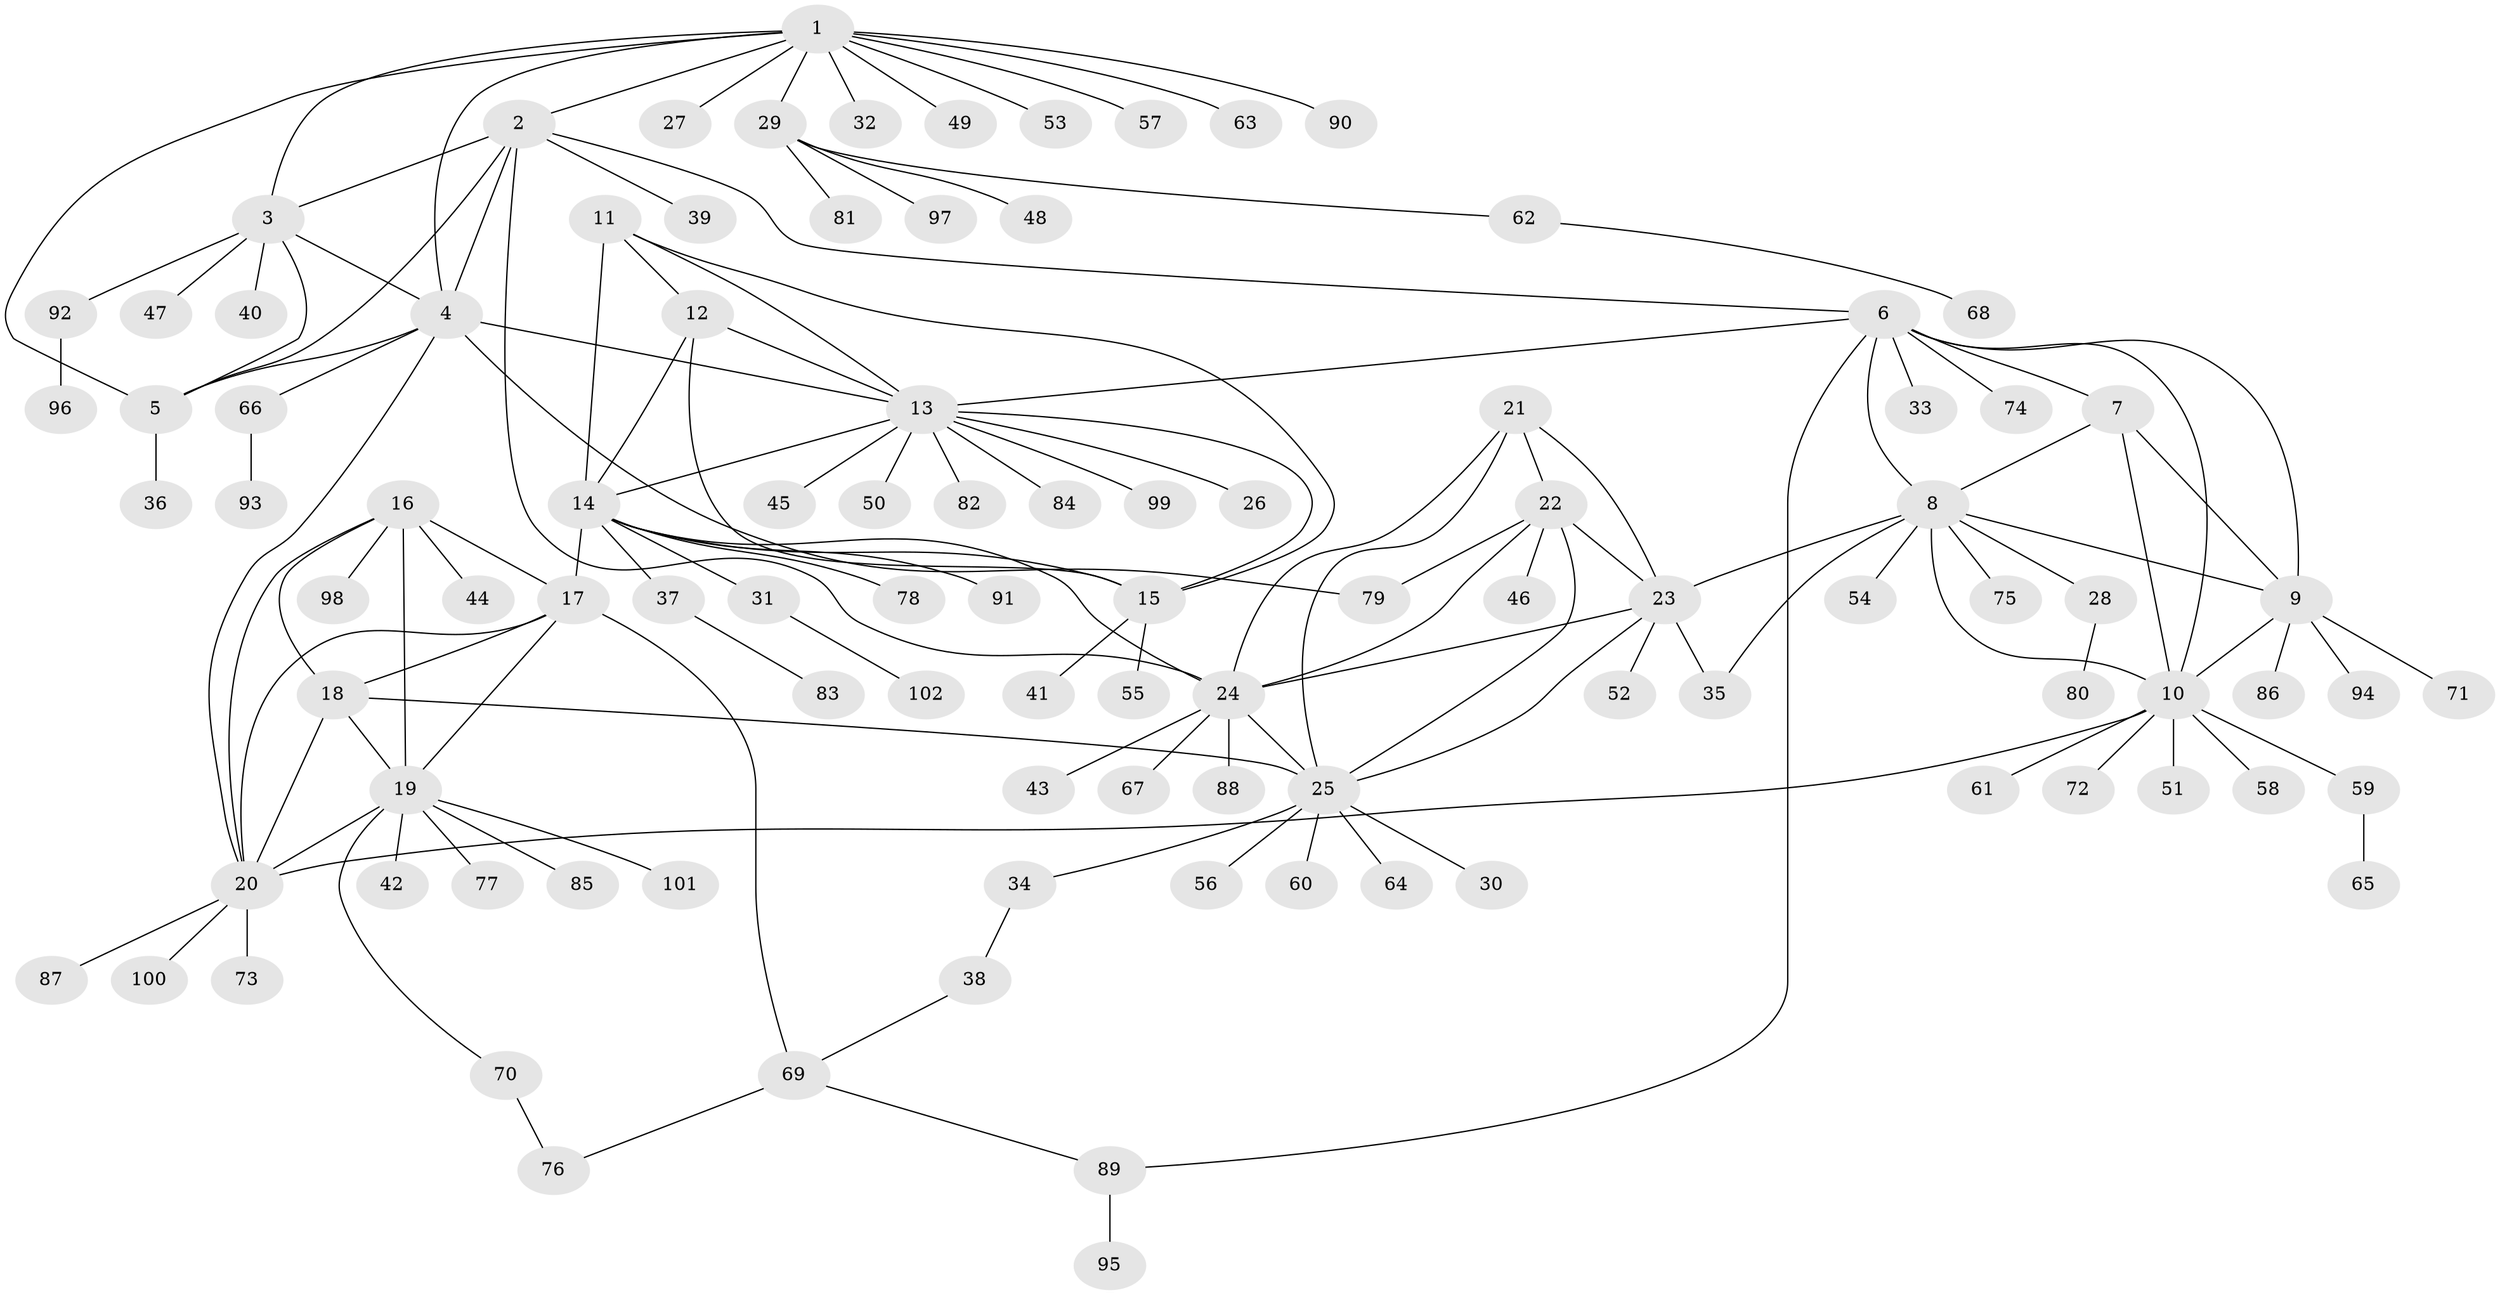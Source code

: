 // coarse degree distribution, {6: 0.0196078431372549, 4: 0.0196078431372549, 1: 0.803921568627451, 5: 0.0196078431372549, 3: 0.0196078431372549, 13: 0.0196078431372549, 2: 0.0196078431372549, 15: 0.0196078431372549, 9: 0.058823529411764705}
// Generated by graph-tools (version 1.1) at 2025/02/03/05/25 17:02:43]
// undirected, 102 vertices, 142 edges
graph export_dot {
graph [start="1"]
  node [color=gray90,style=filled];
  1;
  2;
  3;
  4;
  5;
  6;
  7;
  8;
  9;
  10;
  11;
  12;
  13;
  14;
  15;
  16;
  17;
  18;
  19;
  20;
  21;
  22;
  23;
  24;
  25;
  26;
  27;
  28;
  29;
  30;
  31;
  32;
  33;
  34;
  35;
  36;
  37;
  38;
  39;
  40;
  41;
  42;
  43;
  44;
  45;
  46;
  47;
  48;
  49;
  50;
  51;
  52;
  53;
  54;
  55;
  56;
  57;
  58;
  59;
  60;
  61;
  62;
  63;
  64;
  65;
  66;
  67;
  68;
  69;
  70;
  71;
  72;
  73;
  74;
  75;
  76;
  77;
  78;
  79;
  80;
  81;
  82;
  83;
  84;
  85;
  86;
  87;
  88;
  89;
  90;
  91;
  92;
  93;
  94;
  95;
  96;
  97;
  98;
  99;
  100;
  101;
  102;
  1 -- 2;
  1 -- 3;
  1 -- 4;
  1 -- 5;
  1 -- 27;
  1 -- 29;
  1 -- 32;
  1 -- 49;
  1 -- 53;
  1 -- 57;
  1 -- 63;
  1 -- 90;
  2 -- 3;
  2 -- 4;
  2 -- 5;
  2 -- 6;
  2 -- 24;
  2 -- 39;
  3 -- 4;
  3 -- 5;
  3 -- 40;
  3 -- 47;
  3 -- 92;
  4 -- 5;
  4 -- 13;
  4 -- 20;
  4 -- 66;
  4 -- 79;
  5 -- 36;
  6 -- 7;
  6 -- 8;
  6 -- 9;
  6 -- 10;
  6 -- 13;
  6 -- 33;
  6 -- 74;
  6 -- 89;
  7 -- 8;
  7 -- 9;
  7 -- 10;
  8 -- 9;
  8 -- 10;
  8 -- 23;
  8 -- 28;
  8 -- 35;
  8 -- 54;
  8 -- 75;
  9 -- 10;
  9 -- 71;
  9 -- 86;
  9 -- 94;
  10 -- 20;
  10 -- 51;
  10 -- 58;
  10 -- 59;
  10 -- 61;
  10 -- 72;
  11 -- 12;
  11 -- 13;
  11 -- 14;
  11 -- 15;
  12 -- 13;
  12 -- 14;
  12 -- 15;
  13 -- 14;
  13 -- 15;
  13 -- 26;
  13 -- 45;
  13 -- 50;
  13 -- 82;
  13 -- 84;
  13 -- 99;
  14 -- 15;
  14 -- 17;
  14 -- 24;
  14 -- 31;
  14 -- 37;
  14 -- 78;
  14 -- 91;
  15 -- 41;
  15 -- 55;
  16 -- 17;
  16 -- 18;
  16 -- 19;
  16 -- 20;
  16 -- 44;
  16 -- 98;
  17 -- 18;
  17 -- 19;
  17 -- 20;
  17 -- 69;
  18 -- 19;
  18 -- 20;
  18 -- 25;
  19 -- 20;
  19 -- 42;
  19 -- 70;
  19 -- 77;
  19 -- 85;
  19 -- 101;
  20 -- 73;
  20 -- 87;
  20 -- 100;
  21 -- 22;
  21 -- 23;
  21 -- 24;
  21 -- 25;
  22 -- 23;
  22 -- 24;
  22 -- 25;
  22 -- 46;
  22 -- 79;
  23 -- 24;
  23 -- 25;
  23 -- 35;
  23 -- 52;
  24 -- 25;
  24 -- 43;
  24 -- 67;
  24 -- 88;
  25 -- 30;
  25 -- 34;
  25 -- 56;
  25 -- 60;
  25 -- 64;
  28 -- 80;
  29 -- 48;
  29 -- 62;
  29 -- 81;
  29 -- 97;
  31 -- 102;
  34 -- 38;
  37 -- 83;
  38 -- 69;
  59 -- 65;
  62 -- 68;
  66 -- 93;
  69 -- 76;
  69 -- 89;
  70 -- 76;
  89 -- 95;
  92 -- 96;
}
